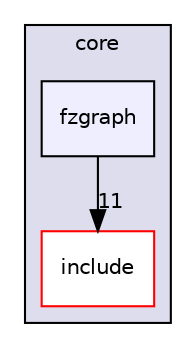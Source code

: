 digraph "core/fzgraph" {
  compound=true
  node [ fontsize="10", fontname="Helvetica"];
  edge [ labelfontsize="10", labelfontname="Helvetica"];
  subgraph clusterdir_4270bfced15e0e73154b13468c7c9ad9 {
    graph [ bgcolor="#ddddee", pencolor="black", label="core" fontname="Helvetica", fontsize="10", URL="dir_4270bfced15e0e73154b13468c7c9ad9.html"]
  dir_24d671cfcbc5d5238a6bd565a49d198f [shape=box label="include" fillcolor="white" style="filled" color="red" URL="dir_24d671cfcbc5d5238a6bd565a49d198f.html"];
  dir_61e44ac518ac27cf071121ce3d5a842b [shape=box, label="fzgraph", style="filled", fillcolor="#eeeeff", pencolor="black", URL="dir_61e44ac518ac27cf071121ce3d5a842b.html"];
  }
  dir_61e44ac518ac27cf071121ce3d5a842b->dir_24d671cfcbc5d5238a6bd565a49d198f [headlabel="11", labeldistance=1.5 headhref="dir_000004_000050.html"];
}
